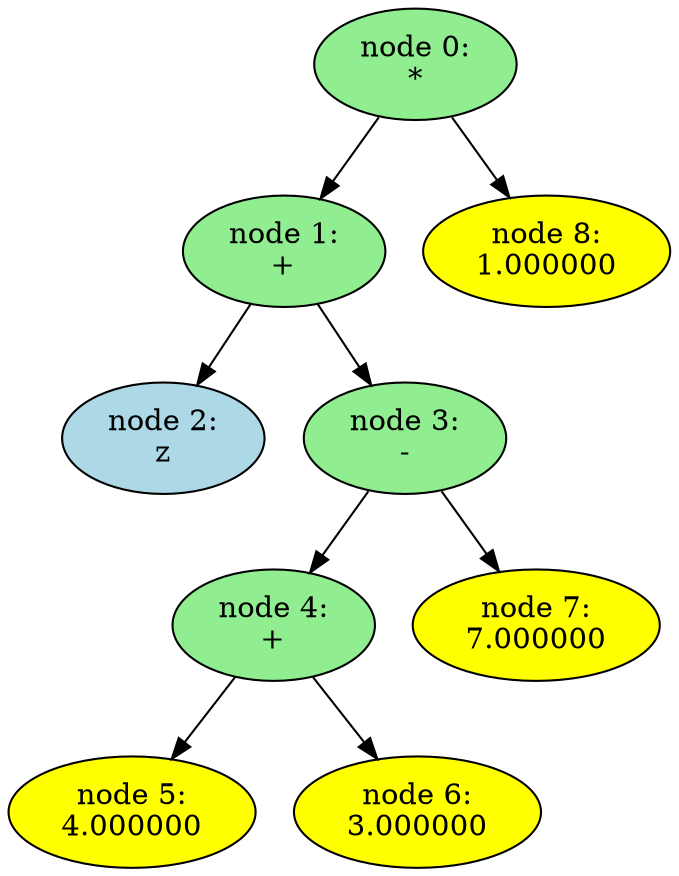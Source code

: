 digraph "output_files/graph6" {
"node 0:
*";
	"node 0:
*"[style="filled",fillcolor="lightgreen"]
	"node 0:
*"->"node 1:
+";
	"node 1:
+"[style="filled",fillcolor="lightgreen"]
	"node 1:
+"->"node 2:
z";
	"node 2:
z"[style="filled",fillcolor="lightblue"]
	"node 1:
+"->"node 3:
-";
	"node 3:
-"[style="filled",fillcolor="lightgreen"]
	"node 3:
-"->"node 4:
+";
	"node 4:
+"[style="filled",fillcolor="lightgreen"]
	"node 4:
+"->"node 5:
4.000000";
	"node 5:
4.000000"[style="filled",fillcolor="yellow"]
	"node 4:
+"->"node 6:
3.000000";
	"node 6:
3.000000"[style="filled",fillcolor="yellow"]
	"node 3:
-"->"node 7:
7.000000";
	"node 7:
7.000000"[style="filled",fillcolor="yellow"]
	"node 0:
*"->"node 8:
1.000000";
	"node 8:
1.000000"[style="filled",fillcolor="yellow"]
}
